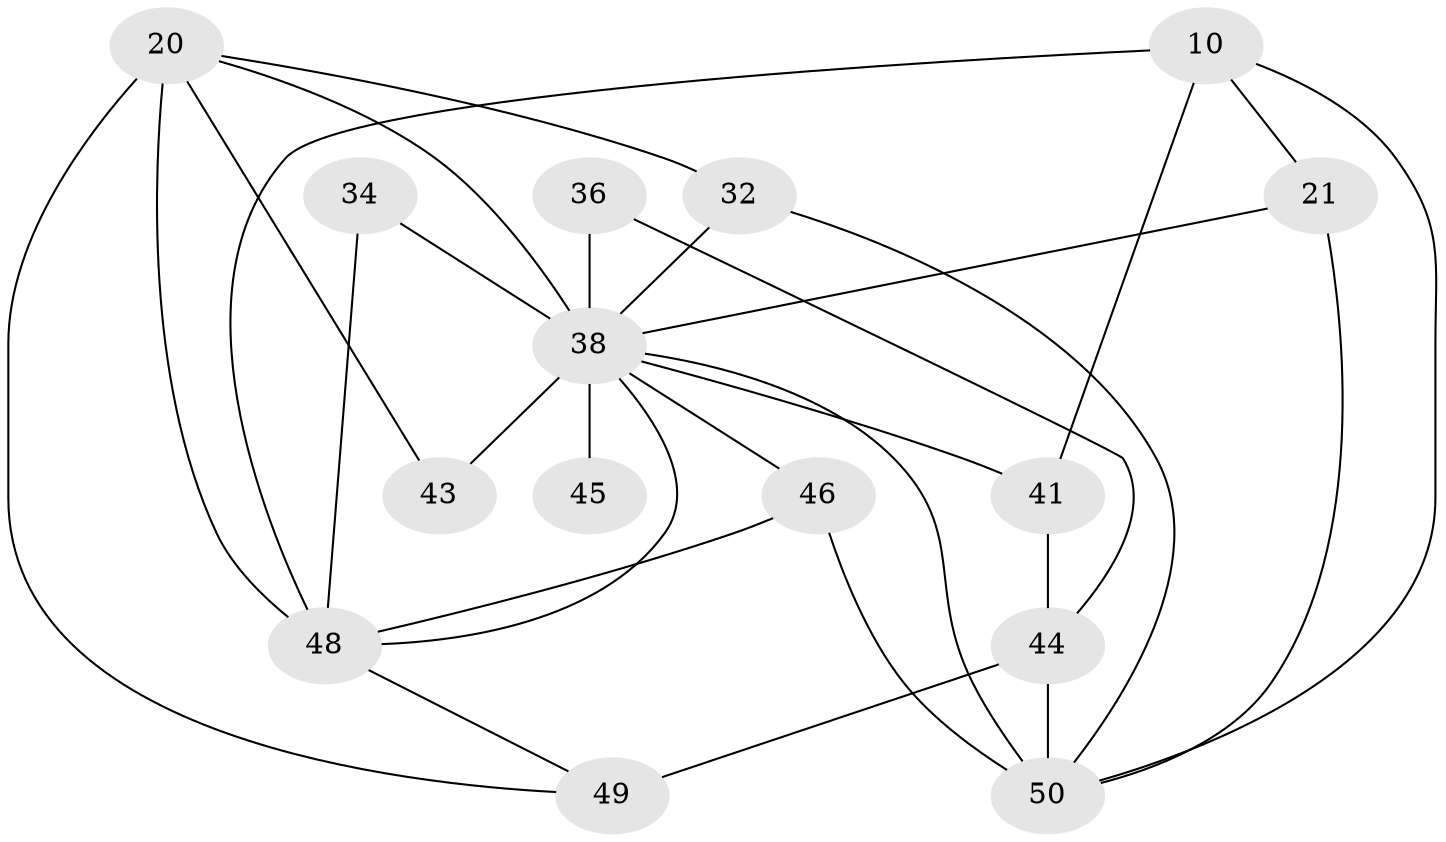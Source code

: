 // original degree distribution, {2: 0.1, 4: 0.28, 6: 0.06, 5: 0.22, 3: 0.3, 7: 0.02, 9: 0.02}
// Generated by graph-tools (version 1.1) at 2025/55/03/04/25 21:55:27]
// undirected, 15 vertices, 29 edges
graph export_dot {
graph [start="1"]
  node [color=gray90,style=filled];
  10 [super="+2"];
  20 [super="+3+9"];
  21 [super="+7"];
  32 [super="+31"];
  34 [super="+8+13"];
  36;
  38 [super="+26+6+35+29"];
  41 [super="+33"];
  43 [super="+15+42+39"];
  44 [super="+4+27"];
  45;
  46 [super="+17"];
  48 [super="+37+30"];
  49 [super="+1"];
  50 [super="+14+47+40+25"];
  10 -- 41 [weight=2];
  10 -- 21;
  10 -- 50;
  10 -- 48 [weight=2];
  20 -- 38 [weight=2];
  20 -- 32 [weight=2];
  20 -- 43 [weight=2];
  20 -- 48 [weight=3];
  20 -- 49;
  21 -- 50;
  21 -- 38 [weight=4];
  32 -- 50 [weight=2];
  32 -- 38;
  34 -- 48 [weight=3];
  34 -- 38 [weight=3];
  36 -- 44;
  36 -- 38;
  38 -- 46;
  38 -- 48 [weight=2];
  38 -- 50 [weight=2];
  38 -- 43 [weight=5];
  38 -- 41 [weight=2];
  38 -- 45 [weight=5];
  41 -- 44 [weight=3];
  44 -- 50 [weight=3];
  44 -- 49 [weight=2];
  46 -- 48;
  46 -- 50 [weight=3];
  48 -- 49;
}
